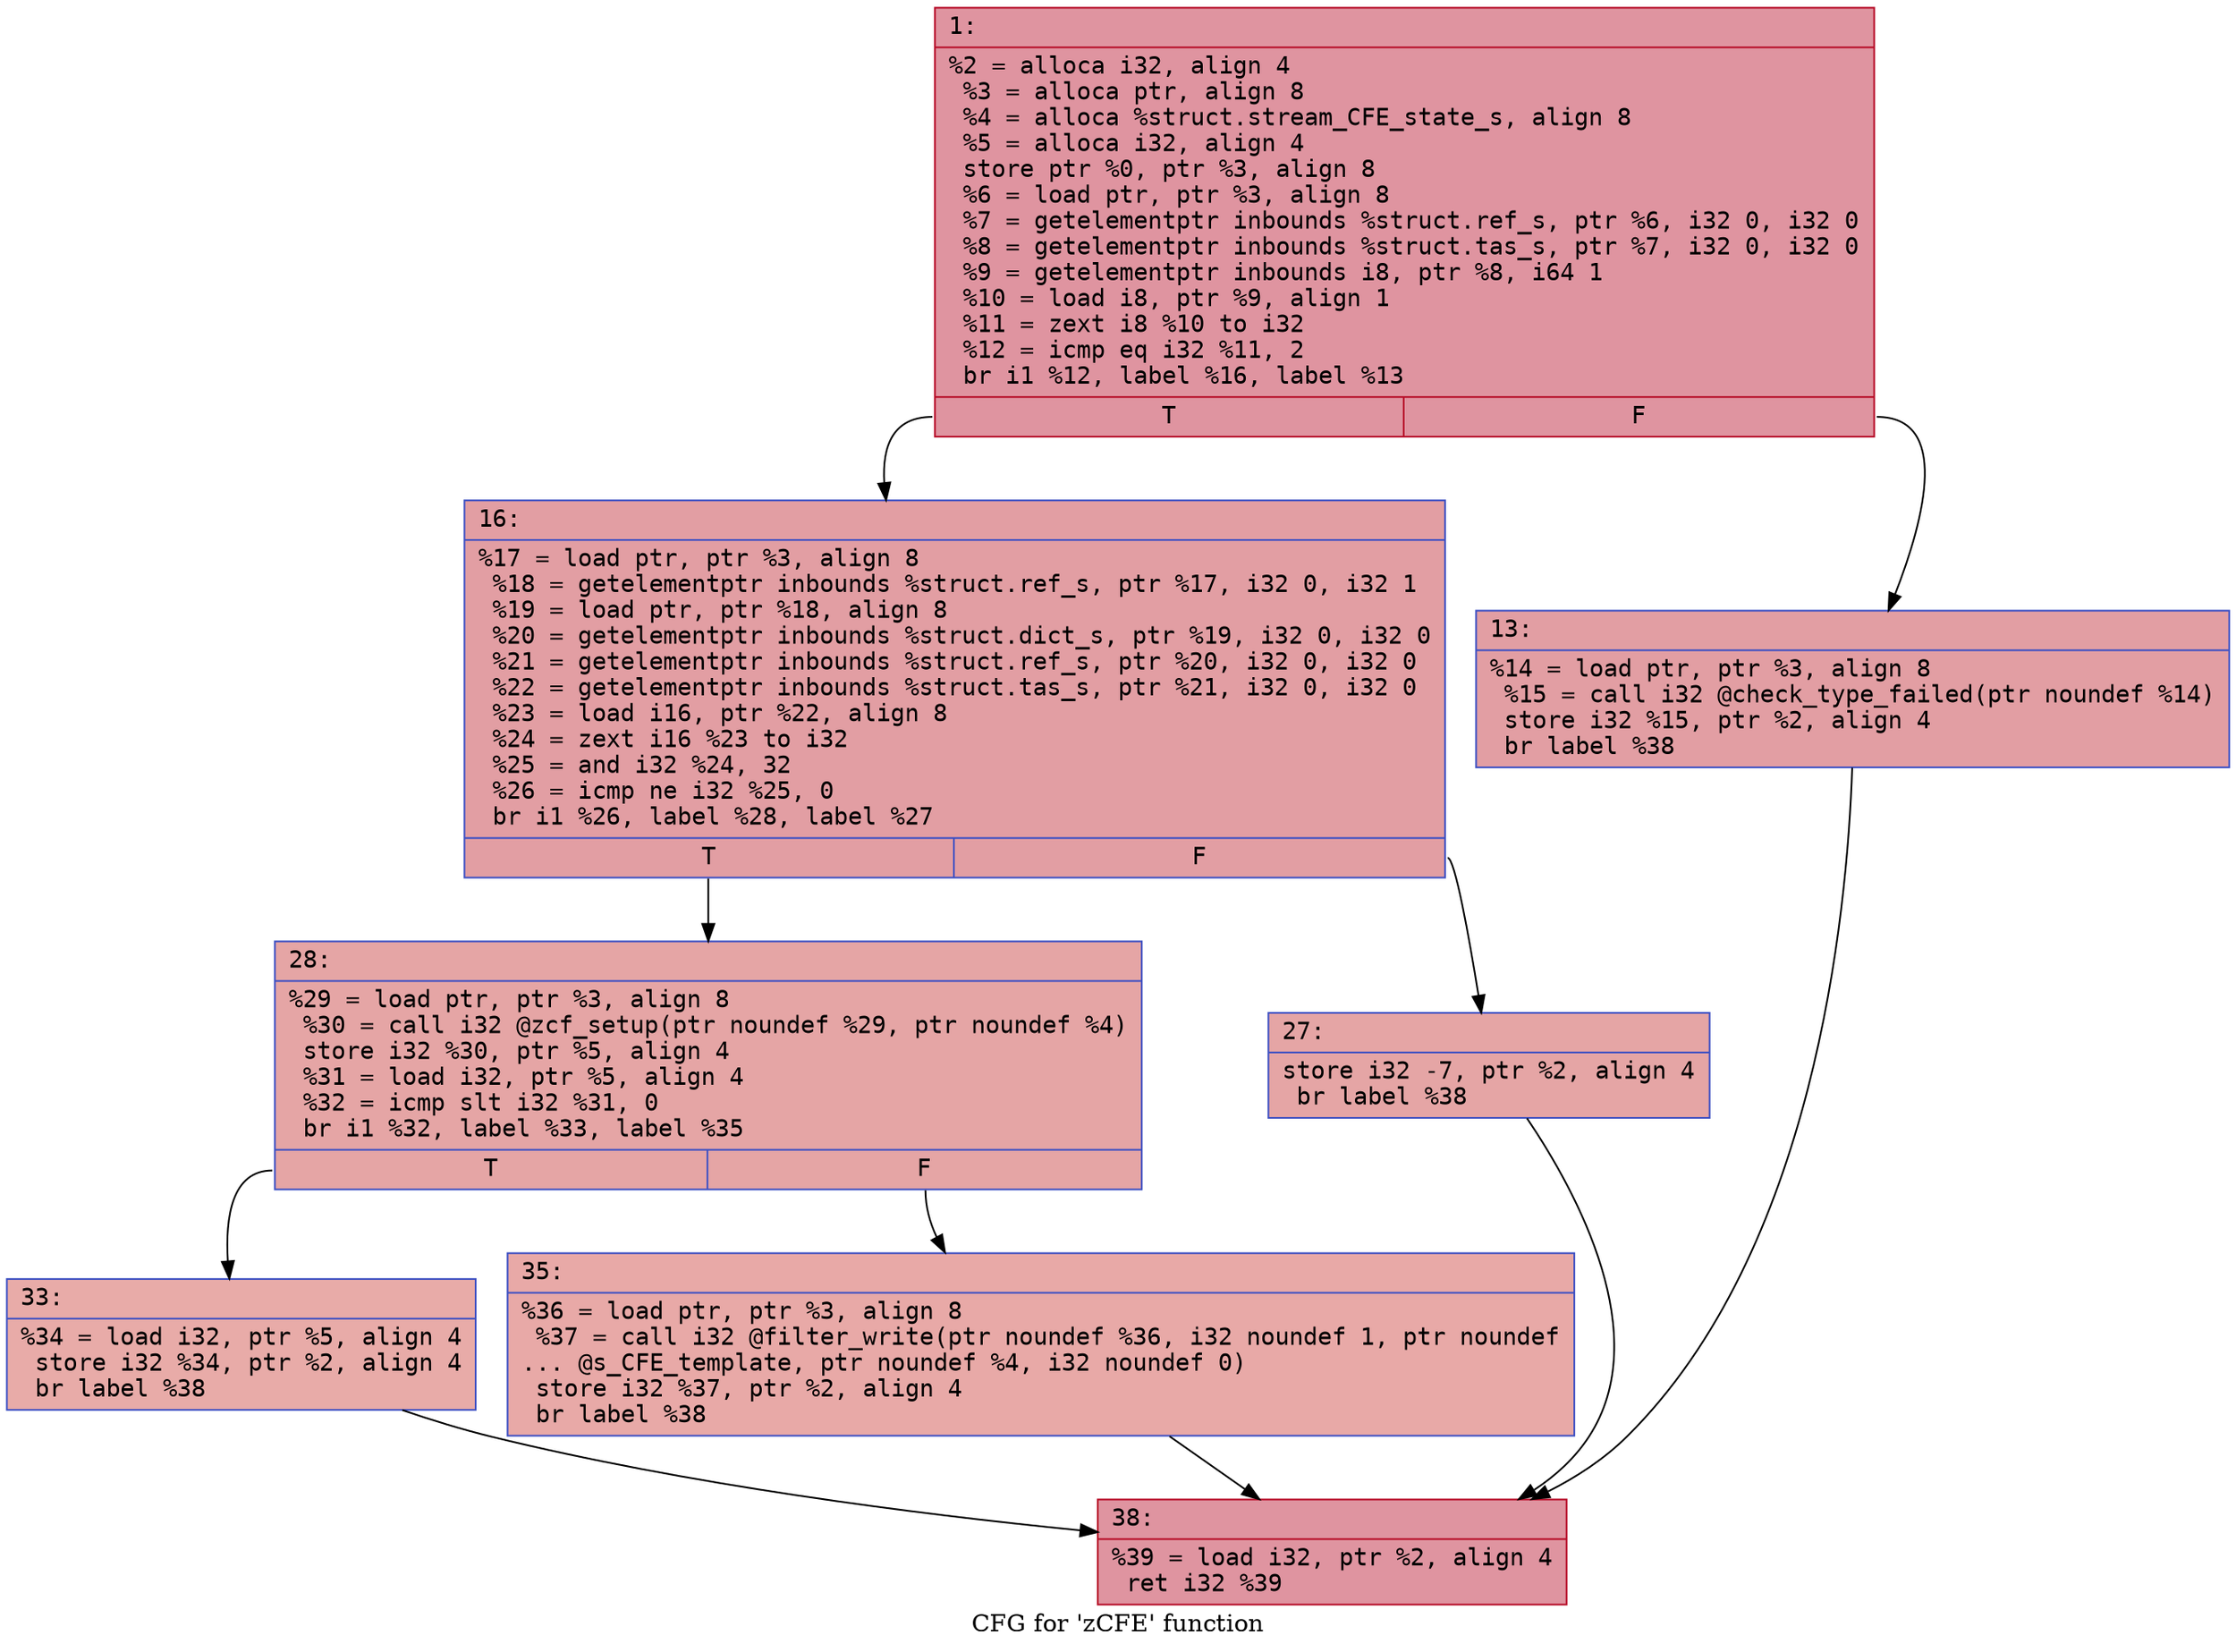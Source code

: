 digraph "CFG for 'zCFE' function" {
	label="CFG for 'zCFE' function";

	Node0x6000032aa8f0 [shape=record,color="#b70d28ff", style=filled, fillcolor="#b70d2870" fontname="Courier",label="{1:\l|  %2 = alloca i32, align 4\l  %3 = alloca ptr, align 8\l  %4 = alloca %struct.stream_CFE_state_s, align 8\l  %5 = alloca i32, align 4\l  store ptr %0, ptr %3, align 8\l  %6 = load ptr, ptr %3, align 8\l  %7 = getelementptr inbounds %struct.ref_s, ptr %6, i32 0, i32 0\l  %8 = getelementptr inbounds %struct.tas_s, ptr %7, i32 0, i32 0\l  %9 = getelementptr inbounds i8, ptr %8, i64 1\l  %10 = load i8, ptr %9, align 1\l  %11 = zext i8 %10 to i32\l  %12 = icmp eq i32 %11, 2\l  br i1 %12, label %16, label %13\l|{<s0>T|<s1>F}}"];
	Node0x6000032aa8f0:s0 -> Node0x6000032aa990[tooltip="1 -> 16\nProbability 50.00%" ];
	Node0x6000032aa8f0:s1 -> Node0x6000032aa940[tooltip="1 -> 13\nProbability 50.00%" ];
	Node0x6000032aa940 [shape=record,color="#3d50c3ff", style=filled, fillcolor="#be242e70" fontname="Courier",label="{13:\l|  %14 = load ptr, ptr %3, align 8\l  %15 = call i32 @check_type_failed(ptr noundef %14)\l  store i32 %15, ptr %2, align 4\l  br label %38\l}"];
	Node0x6000032aa940 -> Node0x6000032aab20[tooltip="13 -> 38\nProbability 100.00%" ];
	Node0x6000032aa990 [shape=record,color="#3d50c3ff", style=filled, fillcolor="#be242e70" fontname="Courier",label="{16:\l|  %17 = load ptr, ptr %3, align 8\l  %18 = getelementptr inbounds %struct.ref_s, ptr %17, i32 0, i32 1\l  %19 = load ptr, ptr %18, align 8\l  %20 = getelementptr inbounds %struct.dict_s, ptr %19, i32 0, i32 0\l  %21 = getelementptr inbounds %struct.ref_s, ptr %20, i32 0, i32 0\l  %22 = getelementptr inbounds %struct.tas_s, ptr %21, i32 0, i32 0\l  %23 = load i16, ptr %22, align 8\l  %24 = zext i16 %23 to i32\l  %25 = and i32 %24, 32\l  %26 = icmp ne i32 %25, 0\l  br i1 %26, label %28, label %27\l|{<s0>T|<s1>F}}"];
	Node0x6000032aa990:s0 -> Node0x6000032aaa30[tooltip="16 -> 28\nProbability 50.00%" ];
	Node0x6000032aa990:s1 -> Node0x6000032aa9e0[tooltip="16 -> 27\nProbability 50.00%" ];
	Node0x6000032aa9e0 [shape=record,color="#3d50c3ff", style=filled, fillcolor="#c5333470" fontname="Courier",label="{27:\l|  store i32 -7, ptr %2, align 4\l  br label %38\l}"];
	Node0x6000032aa9e0 -> Node0x6000032aab20[tooltip="27 -> 38\nProbability 100.00%" ];
	Node0x6000032aaa30 [shape=record,color="#3d50c3ff", style=filled, fillcolor="#c5333470" fontname="Courier",label="{28:\l|  %29 = load ptr, ptr %3, align 8\l  %30 = call i32 @zcf_setup(ptr noundef %29, ptr noundef %4)\l  store i32 %30, ptr %5, align 4\l  %31 = load i32, ptr %5, align 4\l  %32 = icmp slt i32 %31, 0\l  br i1 %32, label %33, label %35\l|{<s0>T|<s1>F}}"];
	Node0x6000032aaa30:s0 -> Node0x6000032aaa80[tooltip="28 -> 33\nProbability 37.50%" ];
	Node0x6000032aaa30:s1 -> Node0x6000032aaad0[tooltip="28 -> 35\nProbability 62.50%" ];
	Node0x6000032aaa80 [shape=record,color="#3d50c3ff", style=filled, fillcolor="#cc403a70" fontname="Courier",label="{33:\l|  %34 = load i32, ptr %5, align 4\l  store i32 %34, ptr %2, align 4\l  br label %38\l}"];
	Node0x6000032aaa80 -> Node0x6000032aab20[tooltip="33 -> 38\nProbability 100.00%" ];
	Node0x6000032aaad0 [shape=record,color="#3d50c3ff", style=filled, fillcolor="#ca3b3770" fontname="Courier",label="{35:\l|  %36 = load ptr, ptr %3, align 8\l  %37 = call i32 @filter_write(ptr noundef %36, i32 noundef 1, ptr noundef\l... @s_CFE_template, ptr noundef %4, i32 noundef 0)\l  store i32 %37, ptr %2, align 4\l  br label %38\l}"];
	Node0x6000032aaad0 -> Node0x6000032aab20[tooltip="35 -> 38\nProbability 100.00%" ];
	Node0x6000032aab20 [shape=record,color="#b70d28ff", style=filled, fillcolor="#b70d2870" fontname="Courier",label="{38:\l|  %39 = load i32, ptr %2, align 4\l  ret i32 %39\l}"];
}

